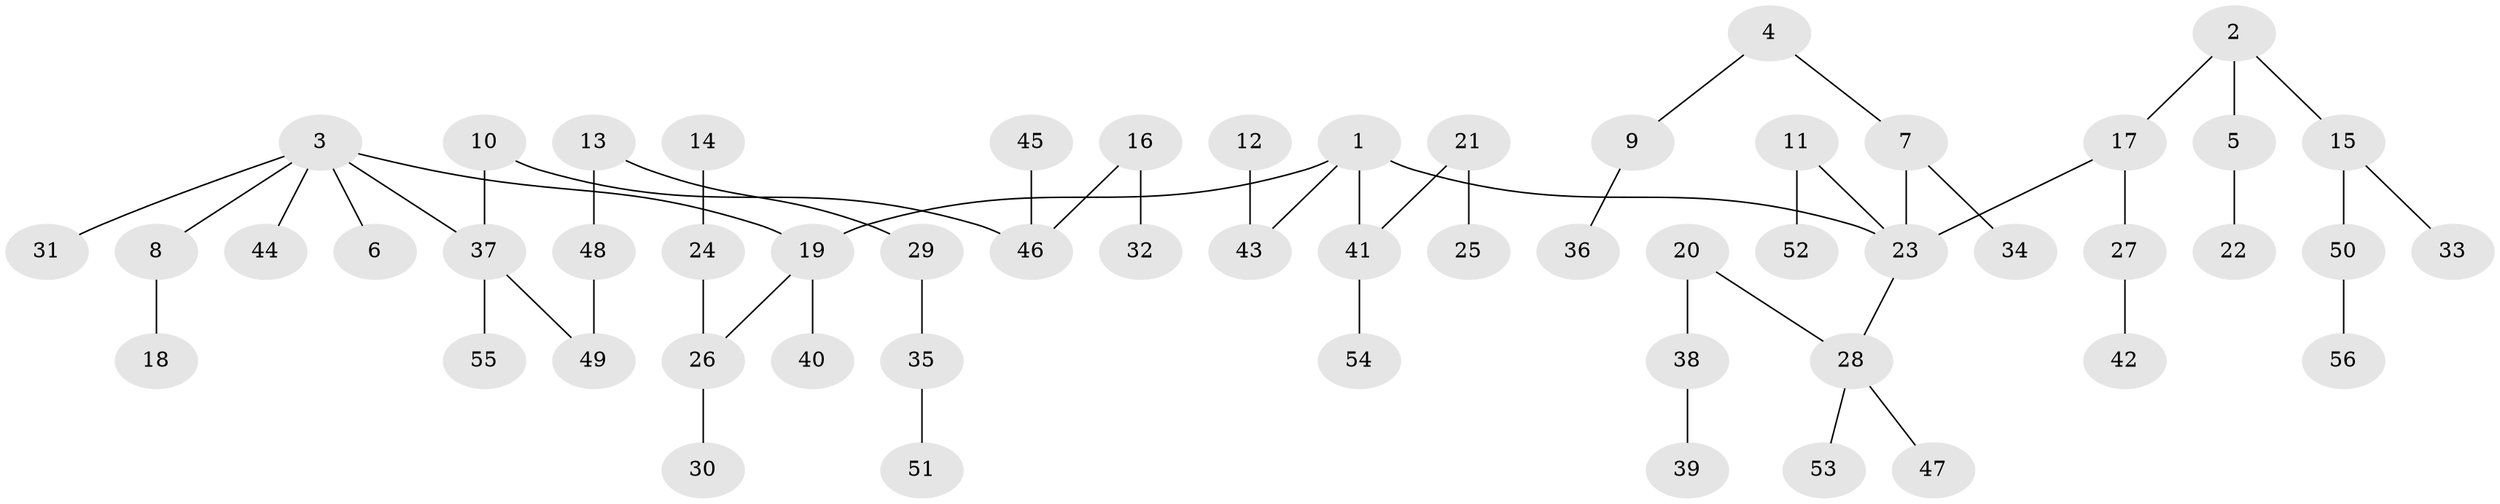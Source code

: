 // original degree distribution, {5: 0.026785714285714284, 7: 0.008928571428571428, 4: 0.08928571428571429, 3: 0.09821428571428571, 2: 0.35714285714285715, 1: 0.41964285714285715}
// Generated by graph-tools (version 1.1) at 2025/02/03/09/25 03:02:18]
// undirected, 56 vertices, 55 edges
graph export_dot {
graph [start="1"]
  node [color=gray90,style=filled];
  1;
  2;
  3;
  4;
  5;
  6;
  7;
  8;
  9;
  10;
  11;
  12;
  13;
  14;
  15;
  16;
  17;
  18;
  19;
  20;
  21;
  22;
  23;
  24;
  25;
  26;
  27;
  28;
  29;
  30;
  31;
  32;
  33;
  34;
  35;
  36;
  37;
  38;
  39;
  40;
  41;
  42;
  43;
  44;
  45;
  46;
  47;
  48;
  49;
  50;
  51;
  52;
  53;
  54;
  55;
  56;
  1 -- 19 [weight=1.0];
  1 -- 23 [weight=1.0];
  1 -- 41 [weight=1.0];
  1 -- 43 [weight=1.0];
  2 -- 5 [weight=1.0];
  2 -- 15 [weight=1.0];
  2 -- 17 [weight=1.0];
  3 -- 6 [weight=1.0];
  3 -- 8 [weight=1.0];
  3 -- 19 [weight=1.0];
  3 -- 31 [weight=1.0];
  3 -- 37 [weight=1.0];
  3 -- 44 [weight=1.0];
  4 -- 7 [weight=1.0];
  4 -- 9 [weight=1.0];
  5 -- 22 [weight=1.0];
  7 -- 23 [weight=1.0];
  7 -- 34 [weight=1.0];
  8 -- 18 [weight=1.0];
  9 -- 36 [weight=1.0];
  10 -- 37 [weight=1.0];
  10 -- 46 [weight=1.0];
  11 -- 23 [weight=1.0];
  11 -- 52 [weight=1.0];
  12 -- 43 [weight=1.0];
  13 -- 29 [weight=1.0];
  13 -- 48 [weight=1.0];
  14 -- 24 [weight=1.0];
  15 -- 33 [weight=1.0];
  15 -- 50 [weight=1.0];
  16 -- 32 [weight=1.0];
  16 -- 46 [weight=1.0];
  17 -- 23 [weight=1.0];
  17 -- 27 [weight=1.0];
  19 -- 26 [weight=1.0];
  19 -- 40 [weight=1.0];
  20 -- 28 [weight=1.0];
  20 -- 38 [weight=1.0];
  21 -- 25 [weight=1.0];
  21 -- 41 [weight=1.0];
  23 -- 28 [weight=1.0];
  24 -- 26 [weight=1.0];
  26 -- 30 [weight=1.0];
  27 -- 42 [weight=1.0];
  28 -- 47 [weight=1.0];
  28 -- 53 [weight=1.0];
  29 -- 35 [weight=1.0];
  35 -- 51 [weight=1.0];
  37 -- 49 [weight=1.0];
  37 -- 55 [weight=1.0];
  38 -- 39 [weight=1.0];
  41 -- 54 [weight=1.0];
  45 -- 46 [weight=1.0];
  48 -- 49 [weight=1.0];
  50 -- 56 [weight=1.0];
}
